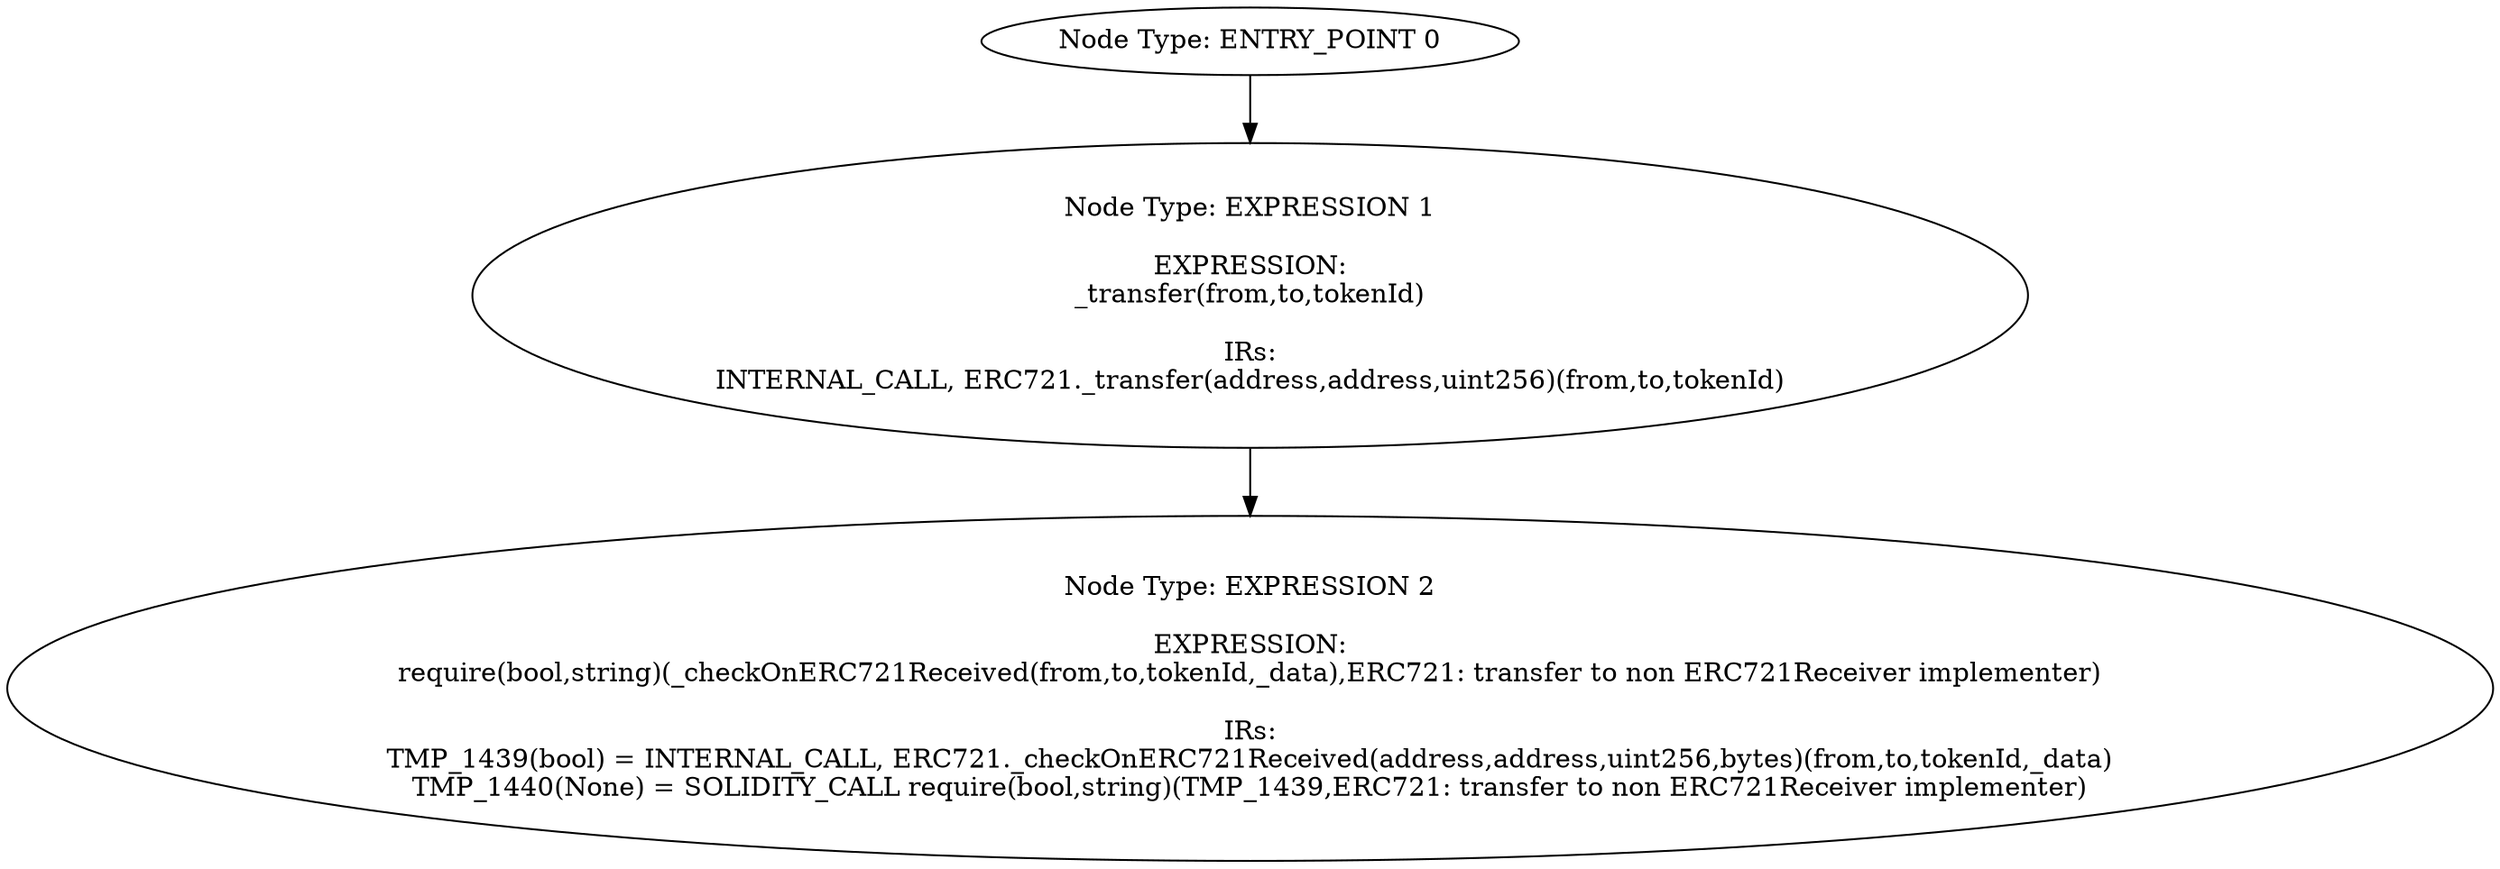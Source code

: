 digraph{
0[label="Node Type: ENTRY_POINT 0
"];
0->1;
1[label="Node Type: EXPRESSION 1

EXPRESSION:
_transfer(from,to,tokenId)

IRs:
INTERNAL_CALL, ERC721._transfer(address,address,uint256)(from,to,tokenId)"];
1->2;
2[label="Node Type: EXPRESSION 2

EXPRESSION:
require(bool,string)(_checkOnERC721Received(from,to,tokenId,_data),ERC721: transfer to non ERC721Receiver implementer)

IRs:
TMP_1439(bool) = INTERNAL_CALL, ERC721._checkOnERC721Received(address,address,uint256,bytes)(from,to,tokenId,_data)
TMP_1440(None) = SOLIDITY_CALL require(bool,string)(TMP_1439,ERC721: transfer to non ERC721Receiver implementer)"];
}
